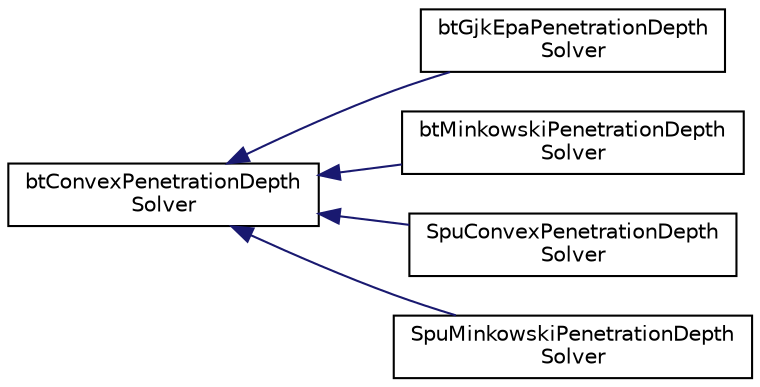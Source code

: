 digraph "Graphical Class Hierarchy"
{
  edge [fontname="Helvetica",fontsize="10",labelfontname="Helvetica",labelfontsize="10"];
  node [fontname="Helvetica",fontsize="10",shape=record];
  rankdir="LR";
  Node1 [label="btConvexPenetrationDepth\lSolver",height=0.2,width=0.4,color="black", fillcolor="white", style="filled",URL="$classbt_convex_penetration_depth_solver.html",tooltip="ConvexPenetrationDepthSolver provides an interface for penetration depth calculation. "];
  Node1 -> Node2 [dir="back",color="midnightblue",fontsize="10",style="solid",fontname="Helvetica"];
  Node2 [label="btGjkEpaPenetrationDepth\lSolver",height=0.2,width=0.4,color="black", fillcolor="white", style="filled",URL="$classbt_gjk_epa_penetration_depth_solver.html"];
  Node1 -> Node3 [dir="back",color="midnightblue",fontsize="10",style="solid",fontname="Helvetica"];
  Node3 [label="btMinkowskiPenetrationDepth\lSolver",height=0.2,width=0.4,color="black", fillcolor="white", style="filled",URL="$classbt_minkowski_penetration_depth_solver.html"];
  Node1 -> Node4 [dir="back",color="midnightblue",fontsize="10",style="solid",fontname="Helvetica"];
  Node4 [label="SpuConvexPenetrationDepth\lSolver",height=0.2,width=0.4,color="black", fillcolor="white", style="filled",URL="$class_spu_convex_penetration_depth_solver.html",tooltip="ConvexPenetrationDepthSolver provides an interface for penetration depth calculation. "];
  Node1 -> Node5 [dir="back",color="midnightblue",fontsize="10",style="solid",fontname="Helvetica"];
  Node5 [label="SpuMinkowskiPenetrationDepth\lSolver",height=0.2,width=0.4,color="black", fillcolor="white", style="filled",URL="$class_spu_minkowski_penetration_depth_solver.html"];
}
